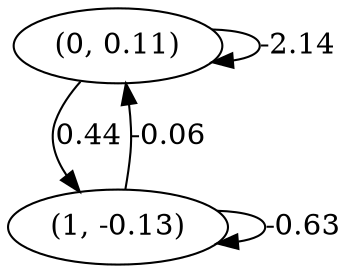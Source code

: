 digraph {
    0 [ label = "(0, 0.11)" ]
    1 [ label = "(1, -0.13)" ]
    0 -> 0 [ label = "-2.14" ]
    1 -> 1 [ label = "-0.63" ]
    1 -> 0 [ label = "-0.06" ]
    0 -> 1 [ label = "0.44" ]
}

